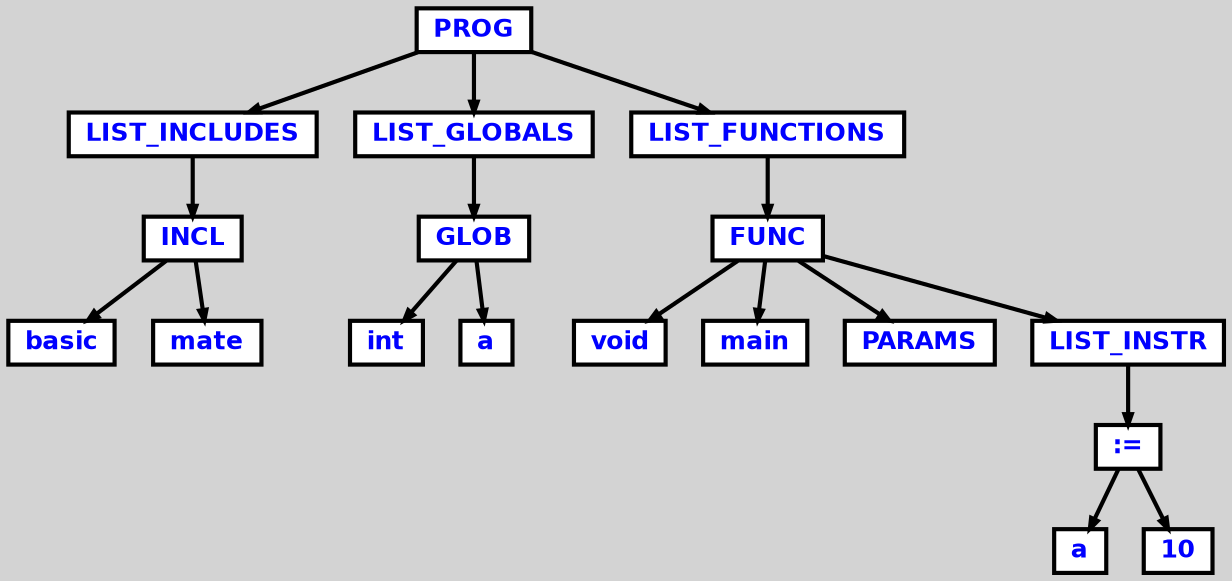 digraph {

	ordering=out;
	ranksep=.4;
	bgcolor="lightgrey"; node [shape=box, fixedsize=false, fontsize=12, fontname="Helvetica-bold", fontcolor="blue"
		width=.25, height=.25, color="black", fillcolor="white", style="filled, solid, bold"];
	edge [arrowsize=.5, color="black", style="bold"]

  n0 [label="PROG"];
  n1 [label="LIST_INCLUDES"];
  n1 [label="LIST_INCLUDES"];
  n2 [label="INCL"];
  n2 [label="INCL"];
  n3 [label="basic"];
  n4 [label="mate"];
  n5 [label="LIST_GLOBALS"];
  n5 [label="LIST_GLOBALS"];
  n6 [label="GLOB"];
  n6 [label="GLOB"];
  n7 [label="int"];
  n8 [label="a"];
  n9 [label="LIST_FUNCTIONS"];
  n9 [label="LIST_FUNCTIONS"];
  n10 [label="FUNC"];
  n10 [label="FUNC"];
  n11 [label="void"];
  n12 [label="main"];
  n13 [label="PARAMS"];
  n14 [label="LIST_INSTR"];
  n14 [label="LIST_INSTR"];
  n15 [label=":="];
  n15 [label=":="];
  n16 [label="a"];
  n17 [label="10"];

  n0 -> n1 // "PROG" -> "LIST_INCLUDES"
  n1 -> n2 // "LIST_INCLUDES" -> "INCL"
  n2 -> n3 // "INCL" -> "basic"
  n2 -> n4 // "INCL" -> "mate"
  n0 -> n5 // "PROG" -> "LIST_GLOBALS"
  n5 -> n6 // "LIST_GLOBALS" -> "GLOB"
  n6 -> n7 // "GLOB" -> "int"
  n6 -> n8 // "GLOB" -> "a"
  n0 -> n9 // "PROG" -> "LIST_FUNCTIONS"
  n9 -> n10 // "LIST_FUNCTIONS" -> "FUNC"
  n10 -> n11 // "FUNC" -> "void"
  n10 -> n12 // "FUNC" -> "main"
  n10 -> n13 // "FUNC" -> "PARAMS"
  n10 -> n14 // "FUNC" -> "LIST_INSTR"
  n14 -> n15 // "LIST_INSTR" -> ":="
  n15 -> n16 // ":=" -> "a"
  n15 -> n17 // ":=" -> "10"

}

